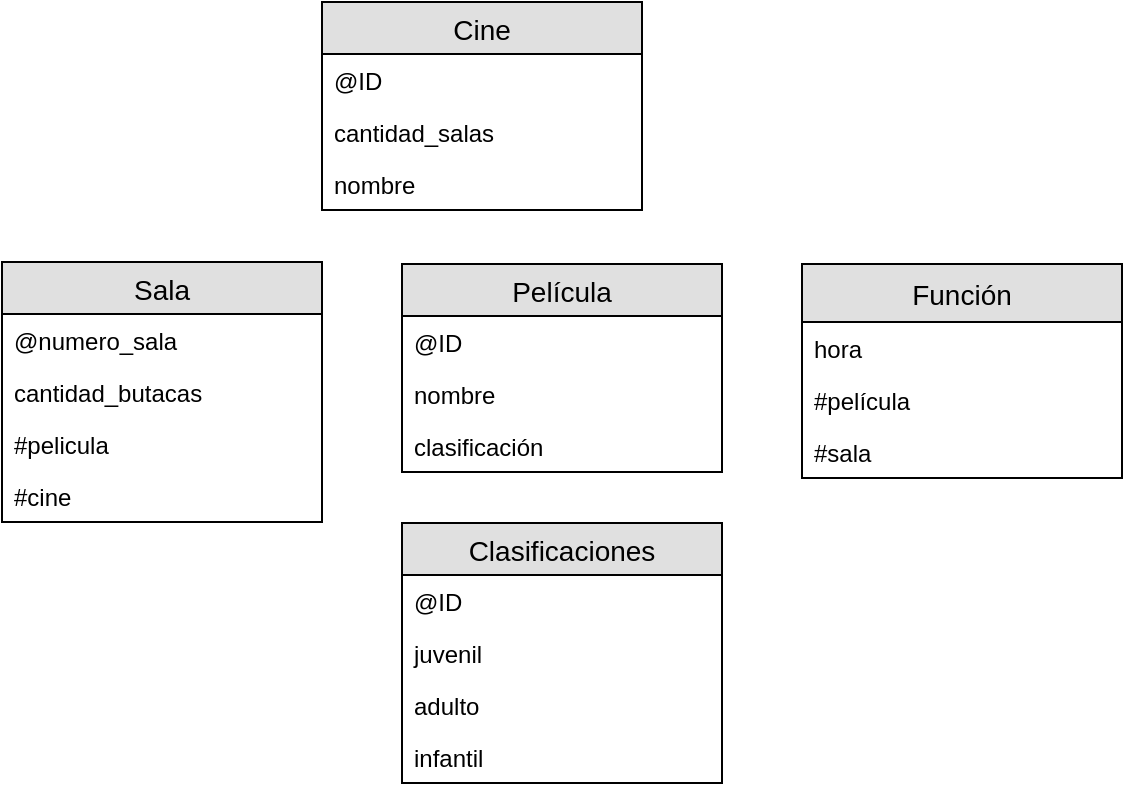 <mxfile version="11.3.0" type="github" pages="1"><diagram id="uHzanif8TUQW-AZFLGQn" name="Page-1"><mxGraphModel dx="814" dy="509" grid="1" gridSize="10" guides="1" tooltips="1" connect="1" arrows="1" fold="1" page="1" pageScale="1" pageWidth="827" pageHeight="1169" math="0" shadow="0"><root><mxCell id="0"/><mxCell id="1" parent="0"/><mxCell id="LYUc4YmPZF1OieSIyj2N-5" value="Cine" style="swimlane;fontStyle=0;childLayout=stackLayout;horizontal=1;startSize=26;fillColor=#e0e0e0;horizontalStack=0;resizeParent=1;resizeParentMax=0;resizeLast=0;collapsible=1;marginBottom=0;swimlaneFillColor=#ffffff;align=center;fontSize=14;" vertex="1" parent="1"><mxGeometry x="230" y="110" width="160" height="104" as="geometry"/></mxCell><mxCell id="LYUc4YmPZF1OieSIyj2N-7" value="@ID" style="text;strokeColor=none;fillColor=none;spacingLeft=4;spacingRight=4;overflow=hidden;rotatable=0;points=[[0,0.5],[1,0.5]];portConstraint=eastwest;fontSize=12;" vertex="1" parent="LYUc4YmPZF1OieSIyj2N-5"><mxGeometry y="26" width="160" height="26" as="geometry"/></mxCell><mxCell id="LYUc4YmPZF1OieSIyj2N-6" value="cantidad_salas" style="text;strokeColor=none;fillColor=none;spacingLeft=4;spacingRight=4;overflow=hidden;rotatable=0;points=[[0,0.5],[1,0.5]];portConstraint=eastwest;fontSize=12;" vertex="1" parent="LYUc4YmPZF1OieSIyj2N-5"><mxGeometry y="52" width="160" height="26" as="geometry"/></mxCell><mxCell id="LYUc4YmPZF1OieSIyj2N-87" value="nombre" style="text;strokeColor=none;fillColor=none;spacingLeft=4;spacingRight=4;overflow=hidden;rotatable=0;points=[[0,0.5],[1,0.5]];portConstraint=eastwest;fontSize=12;" vertex="1" parent="LYUc4YmPZF1OieSIyj2N-5"><mxGeometry y="78" width="160" height="26" as="geometry"/></mxCell><mxCell id="LYUc4YmPZF1OieSIyj2N-19" value="Sala" style="swimlane;fontStyle=0;childLayout=stackLayout;horizontal=1;startSize=26;fillColor=#e0e0e0;horizontalStack=0;resizeParent=1;resizeParentMax=0;resizeLast=0;collapsible=1;marginBottom=0;swimlaneFillColor=#ffffff;align=center;fontSize=14;" vertex="1" parent="1"><mxGeometry x="70" y="240" width="160" height="130" as="geometry"/></mxCell><mxCell id="LYUc4YmPZF1OieSIyj2N-20" value="@numero_sala" style="text;strokeColor=none;fillColor=none;spacingLeft=4;spacingRight=4;overflow=hidden;rotatable=0;points=[[0,0.5],[1,0.5]];portConstraint=eastwest;fontSize=12;" vertex="1" parent="LYUc4YmPZF1OieSIyj2N-19"><mxGeometry y="26" width="160" height="26" as="geometry"/></mxCell><mxCell id="LYUc4YmPZF1OieSIyj2N-60" value="cantidad_butacas" style="text;strokeColor=none;fillColor=none;spacingLeft=4;spacingRight=4;overflow=hidden;rotatable=0;points=[[0,0.5],[1,0.5]];portConstraint=eastwest;fontSize=12;" vertex="1" parent="LYUc4YmPZF1OieSIyj2N-19"><mxGeometry y="52" width="160" height="26" as="geometry"/></mxCell><mxCell id="LYUc4YmPZF1OieSIyj2N-21" value="#pelicula" style="text;strokeColor=none;fillColor=none;spacingLeft=4;spacingRight=4;overflow=hidden;rotatable=0;points=[[0,0.5],[1,0.5]];portConstraint=eastwest;fontSize=12;" vertex="1" parent="LYUc4YmPZF1OieSIyj2N-19"><mxGeometry y="78" width="160" height="26" as="geometry"/></mxCell><mxCell id="LYUc4YmPZF1OieSIyj2N-86" value="#cine" style="text;strokeColor=none;fillColor=none;spacingLeft=4;spacingRight=4;overflow=hidden;rotatable=0;points=[[0,0.5],[1,0.5]];portConstraint=eastwest;fontSize=12;" vertex="1" parent="LYUc4YmPZF1OieSIyj2N-19"><mxGeometry y="104" width="160" height="26" as="geometry"/></mxCell><mxCell id="LYUc4YmPZF1OieSIyj2N-52" value="Función" style="swimlane;fontStyle=0;childLayout=stackLayout;horizontal=1;startSize=29;fillColor=#e0e0e0;horizontalStack=0;resizeParent=1;resizeParentMax=0;resizeLast=0;collapsible=1;marginBottom=0;swimlaneFillColor=#ffffff;align=center;fontSize=14;" vertex="1" parent="1"><mxGeometry x="470" y="241" width="160" height="107" as="geometry"/></mxCell><mxCell id="LYUc4YmPZF1OieSIyj2N-53" value="hora" style="text;strokeColor=none;fillColor=none;spacingLeft=4;spacingRight=4;overflow=hidden;rotatable=0;points=[[0,0.5],[1,0.5]];portConstraint=eastwest;fontSize=12;" vertex="1" parent="LYUc4YmPZF1OieSIyj2N-52"><mxGeometry y="29" width="160" height="26" as="geometry"/></mxCell><mxCell id="LYUc4YmPZF1OieSIyj2N-54" value="#película" style="text;strokeColor=none;fillColor=none;spacingLeft=4;spacingRight=4;overflow=hidden;rotatable=0;points=[[0,0.5],[1,0.5]];portConstraint=eastwest;fontSize=12;" vertex="1" parent="LYUc4YmPZF1OieSIyj2N-52"><mxGeometry y="55" width="160" height="26" as="geometry"/></mxCell><mxCell id="LYUc4YmPZF1OieSIyj2N-55" value="#sala" style="text;strokeColor=none;fillColor=none;spacingLeft=4;spacingRight=4;overflow=hidden;rotatable=0;points=[[0,0.5],[1,0.5]];portConstraint=eastwest;fontSize=12;" vertex="1" parent="LYUc4YmPZF1OieSIyj2N-52"><mxGeometry y="81" width="160" height="26" as="geometry"/></mxCell><mxCell id="LYUc4YmPZF1OieSIyj2N-56" value="Película" style="swimlane;fontStyle=0;childLayout=stackLayout;horizontal=1;startSize=26;fillColor=#e0e0e0;horizontalStack=0;resizeParent=1;resizeParentMax=0;resizeLast=0;collapsible=1;marginBottom=0;swimlaneFillColor=#ffffff;align=center;fontSize=14;" vertex="1" parent="1"><mxGeometry x="270" y="241" width="160" height="104" as="geometry"/></mxCell><mxCell id="LYUc4YmPZF1OieSIyj2N-57" value="@ID" style="text;strokeColor=none;fillColor=none;spacingLeft=4;spacingRight=4;overflow=hidden;rotatable=0;points=[[0,0.5],[1,0.5]];portConstraint=eastwest;fontSize=12;" vertex="1" parent="LYUc4YmPZF1OieSIyj2N-56"><mxGeometry y="26" width="160" height="26" as="geometry"/></mxCell><mxCell id="LYUc4YmPZF1OieSIyj2N-58" value="nombre" style="text;strokeColor=none;fillColor=none;spacingLeft=4;spacingRight=4;overflow=hidden;rotatable=0;points=[[0,0.5],[1,0.5]];portConstraint=eastwest;fontSize=12;" vertex="1" parent="LYUc4YmPZF1OieSIyj2N-56"><mxGeometry y="52" width="160" height="26" as="geometry"/></mxCell><mxCell id="LYUc4YmPZF1OieSIyj2N-59" value="clasificación" style="text;strokeColor=none;fillColor=none;spacingLeft=4;spacingRight=4;overflow=hidden;rotatable=0;points=[[0,0.5],[1,0.5]];portConstraint=eastwest;fontSize=12;" vertex="1" parent="LYUc4YmPZF1OieSIyj2N-56"><mxGeometry y="78" width="160" height="26" as="geometry"/></mxCell><mxCell id="LYUc4YmPZF1OieSIyj2N-81" value="Clasificaciones" style="swimlane;fontStyle=0;childLayout=stackLayout;horizontal=1;startSize=26;fillColor=#e0e0e0;horizontalStack=0;resizeParent=1;resizeParentMax=0;resizeLast=0;collapsible=1;marginBottom=0;swimlaneFillColor=#ffffff;align=center;fontSize=14;" vertex="1" parent="1"><mxGeometry x="270" y="370.5" width="160" height="130" as="geometry"/></mxCell><mxCell id="LYUc4YmPZF1OieSIyj2N-82" value="@ID" style="text;strokeColor=none;fillColor=none;spacingLeft=4;spacingRight=4;overflow=hidden;rotatable=0;points=[[0,0.5],[1,0.5]];portConstraint=eastwest;fontSize=12;" vertex="1" parent="LYUc4YmPZF1OieSIyj2N-81"><mxGeometry y="26" width="160" height="26" as="geometry"/></mxCell><mxCell id="LYUc4YmPZF1OieSIyj2N-83" value="juvenil" style="text;strokeColor=none;fillColor=none;spacingLeft=4;spacingRight=4;overflow=hidden;rotatable=0;points=[[0,0.5],[1,0.5]];portConstraint=eastwest;fontSize=12;" vertex="1" parent="LYUc4YmPZF1OieSIyj2N-81"><mxGeometry y="52" width="160" height="26" as="geometry"/></mxCell><mxCell id="LYUc4YmPZF1OieSIyj2N-84" value="adulto" style="text;strokeColor=none;fillColor=none;spacingLeft=4;spacingRight=4;overflow=hidden;rotatable=0;points=[[0,0.5],[1,0.5]];portConstraint=eastwest;fontSize=12;" vertex="1" parent="LYUc4YmPZF1OieSIyj2N-81"><mxGeometry y="78" width="160" height="26" as="geometry"/></mxCell><mxCell id="LYUc4YmPZF1OieSIyj2N-85" value="infantil" style="text;strokeColor=none;fillColor=none;spacingLeft=4;spacingRight=4;overflow=hidden;rotatable=0;points=[[0,0.5],[1,0.5]];portConstraint=eastwest;fontSize=12;" vertex="1" parent="LYUc4YmPZF1OieSIyj2N-81"><mxGeometry y="104" width="160" height="26" as="geometry"/></mxCell></root></mxGraphModel></diagram></mxfile>